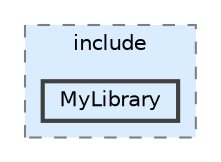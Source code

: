 digraph "docs/doxygen-awesome-css-221/include/MyLibrary"
{
 // LATEX_PDF_SIZE
  bgcolor="transparent";
  edge [fontname=Helvetica,fontsize=10,labelfontname=Helvetica,labelfontsize=10];
  node [fontname=Helvetica,fontsize=10,shape=box,height=0.2,width=0.4];
  compound=true
  subgraph clusterdir_77f1cdb8900bed8bc4b73abad181b593 {
    graph [ bgcolor="#daedff", pencolor="grey50", label="include", fontname=Helvetica,fontsize=10 style="filled,dashed", URL="dir_77f1cdb8900bed8bc4b73abad181b593.html",tooltip=""]
  dir_b3ac3f13eb957f09f6b2a43fb05c8ad0 [label="MyLibrary", fillcolor="#daedff", color="grey25", style="filled,bold", URL="dir_b3ac3f13eb957f09f6b2a43fb05c8ad0.html",tooltip=""];
  }
}
